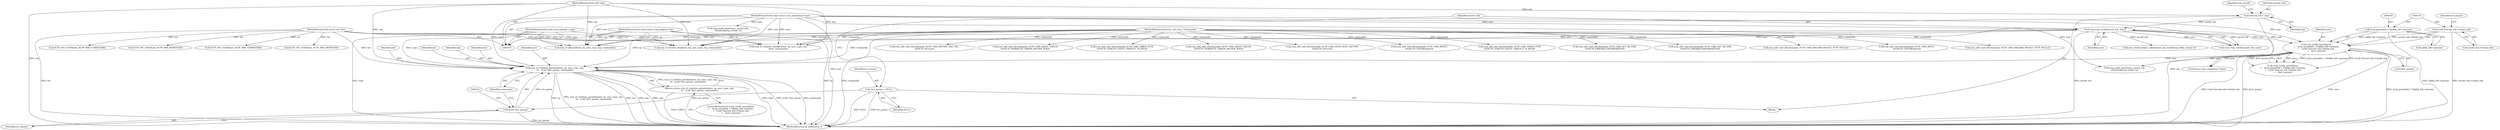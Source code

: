digraph "0_linux_9de7922bc709eee2f609cd01d98aaedc4cf5ea74_2@pointer" {
"1000217" [label="(Call,sctp_sf_violation_paramlen(net, ep, asoc, type, arg,\n \t\t\t   (void *)err_param, commands))"];
"1000108" [label="(MethodParameterIn,struct net *net)"];
"1000109" [label="(MethodParameterIn,const struct sctp_endpoint *ep)"];
"1000202" [label="(Call,sctp_verify_asconf(asoc,\n\t    (sctp_paramhdr_t *)addip_hdr->params,\n\t    (void *)asconf_ack->chunk_end,\n\t    &err_param))"];
"1000135" [label="(Call,sctp_vtag_verify(asconf_ack, asoc))"];
"1000116" [label="(Call,*asconf_ack = arg)"];
"1000112" [label="(MethodParameterIn,void *arg)"];
"1000110" [label="(MethodParameterIn,const struct sctp_association *asoc)"];
"1000204" [label="(Call,(sctp_paramhdr_t *)addip_hdr->params)"];
"1000209" [label="(Call,(void *)asconf_ack->chunk_end)"];
"1000111" [label="(MethodParameterIn,const sctp_subtype_t type)"];
"1000223" [label="(Call,(void *)err_param)"];
"1000127" [label="(Call,*err_param = NULL)"];
"1000113" [label="(MethodParameterIn,sctp_cmd_seq_t *commands)"];
"1000216" [label="(Return,return sctp_sf_violation_paramlen(net, ep, asoc, type, arg,\n \t\t\t   (void *)err_param, commands);)"];
"1000334" [label="(Call,sctp_add_cmd_sf(commands, SCTP_CMD_SEND_NEXT_ASCONF,\n\t\t\t\t\tSCTP_NULL()))"];
"1000226" [label="(Identifier,commands)"];
"1000354" [label="(Call,sctp_add_cmd_sf(commands, SCTP_CMD_REPLY,\n\t\t\t\t\tSCTP_CHUNK(abort)))"];
"1000321" [label="(Call,sctp_add_cmd_sf(commands, SCTP_CMD_TIMER_STOP,\n\t\t\t\tSCTP_TO(SCTP_EVENT_TIMEOUT_T4_RTO)))"];
"1000294" [label="(Call,sctp_add_cmd_sf(commands, SCTP_CMD_SET_SK_ERR,\n\t\t\t\tSCTP_ERROR(ECONNABORTED)))"];
"1000373" [label="(Call,SCTP_INC_STATS(net, SCTP_MIB_ABORTEDS))"];
"1000117" [label="(Identifier,asconf_ack)"];
"1000363" [label="(Call,sctp_add_cmd_sf(commands, SCTP_CMD_SET_SK_ERR,\n\t\t\t\tSCTP_ERROR(ECONNABORTED)))"];
"1000268" [label="(Call,sctp_make_abort(asoc, asconf_ack,\n\t\t\t\t\tsizeof(sctp_errhdr_t)))"];
"1000200" [label="(ControlStructure,if (!sctp_verify_asconf(asoc,\n\t    (sctp_paramhdr_t *)addip_hdr->params,\n\t    (void *)asconf_ack->chunk_end,\n\t    &err_param)))"];
"1000110" [label="(MethodParameterIn,const struct sctp_association *asoc)"];
"1000108" [label="(MethodParameterIn,struct net *net)"];
"1000173" [label="(Call,sctp_chunk_length_valid(asconf_ack, sizeof(sctp_addip_chunk_t)))"];
"1000118" [label="(Identifier,arg)"];
"1000136" [label="(Identifier,asconf_ack)"];
"1000203" [label="(Identifier,asoc)"];
"1000359" [label="(Call,sctp_add_cmd_sf(commands, SCTP_CMD_DISCARD_PACKET, SCTP_NULL()))"];
"1000135" [label="(Call,sctp_vtag_verify(asconf_ack, asoc))"];
"1000129" [label="(Identifier,NULL)"];
"1000223" [label="(Call,(void *)err_param)"];
"1000113" [label="(MethodParameterIn,sctp_cmd_seq_t *commands)"];
"1000206" [label="(Call,addip_hdr->params)"];
"1000216" [label="(Return,return sctp_sf_violation_paramlen(net, ep, asoc, type, arg,\n \t\t\t   (void *)err_param, commands);)"];
"1000164" [label="(Call,sctp_sf_discard_chunk(net, ep, asoc, type, arg, commands))"];
"1000219" [label="(Identifier,ep)"];
"1000111" [label="(MethodParameterIn,const sctp_subtype_t type)"];
"1000383" [label="(MethodReturn,sctp_disposition_t)"];
"1000209" [label="(Call,(void *)asconf_ack->chunk_end)"];
"1000112" [label="(MethodParameterIn,void *arg)"];
"1000222" [label="(Identifier,arg)"];
"1000280" [label="(Call,sctp_add_cmd_sf(commands, SCTP_CMD_REPLY,\n\t\t\t\t\tSCTP_CHUNK(abort)))"];
"1000290" [label="(Call,sctp_add_cmd_sf(commands, SCTP_CMD_DISCARD_PACKET, SCTP_NULL()))"];
"1000221" [label="(Identifier,type)"];
"1000202" [label="(Call,sctp_verify_asconf(asoc,\n\t    (sctp_paramhdr_t *)addip_hdr->params,\n\t    (void *)asconf_ack->chunk_end,\n\t    &err_param))"];
"1000134" [label="(Call,!sctp_vtag_verify(asconf_ack, asoc))"];
"1000211" [label="(Call,asconf_ack->chunk_end)"];
"1000220" [label="(Identifier,asoc)"];
"1000376" [label="(Call,SCTP_DEC_STATS(net, SCTP_MIB_CURRESTAB))"];
"1000342" [label="(Call,sctp_make_abort(asoc, asconf_ack,\n\t\t\t\t\tsizeof(sctp_errhdr_t)))"];
"1000128" [label="(Identifier,err_param)"];
"1000225" [label="(Identifier,err_param)"];
"1000178" [label="(Call,sctp_sf_violation_chunklen(net, ep, asoc, type, arg,\n\t\t\t\t\t\t  commands))"];
"1000304" [label="(Call,SCTP_INC_STATS(net, SCTP_MIB_ABORTEDS))"];
"1000201" [label="(Call,!sctp_verify_asconf(asoc,\n\t    (sctp_paramhdr_t *)addip_hdr->params,\n\t    (void *)asconf_ack->chunk_end,\n\t    &err_param))"];
"1000329" [label="(Call,(struct sctp_association *)asoc)"];
"1000116" [label="(Call,*asconf_ack = arg)"];
"1000214" [label="(Call,&err_param)"];
"1000139" [label="(Call,sctp_add_cmd_sf(commands, SCTP_CMD_REPORT_BAD_TAG,\n\t\t\t\tSCTP_NULL()))"];
"1000368" [label="(Call,sctp_add_cmd_sf(commands, SCTP_CMD_ASSOC_FAILED,\n\t\t\t\tSCTP_PERR(SCTP_ERROR_ASCONF_ACK)))"];
"1000137" [label="(Identifier,asoc)"];
"1000204" [label="(Call,(sctp_paramhdr_t *)addip_hdr->params)"];
"1000127" [label="(Call,*err_param = NULL)"];
"1000307" [label="(Call,SCTP_DEC_STATS(net, SCTP_MIB_CURRESTAB))"];
"1000217" [label="(Call,sctp_sf_violation_paramlen(net, ep, asoc, type, arg,\n \t\t\t   (void *)err_param, commands))"];
"1000285" [label="(Call,sctp_add_cmd_sf(commands, SCTP_CMD_TIMER_STOP,\n\t\t\t\tSCTP_TO(SCTP_EVENT_TIMEOUT_T4_RTO)))"];
"1000114" [label="(Block,)"];
"1000121" [label="(Identifier,last_asconf)"];
"1000218" [label="(Identifier,net)"];
"1000299" [label="(Call,sctp_add_cmd_sf(commands, SCTP_CMD_ASSOC_FAILED,\n\t\t\t\tSCTP_PERR(SCTP_ERROR_ASCONF_ACK)))"];
"1000109" [label="(MethodParameterIn,const struct sctp_endpoint *ep)"];
"1000215" [label="(Identifier,err_param)"];
"1000144" [label="(Call,sctp_sf_pdiscard(net, ep, asoc, type, arg, commands))"];
"1000217" -> "1000216"  [label="AST: "];
"1000217" -> "1000226"  [label="CFG: "];
"1000218" -> "1000217"  [label="AST: "];
"1000219" -> "1000217"  [label="AST: "];
"1000220" -> "1000217"  [label="AST: "];
"1000221" -> "1000217"  [label="AST: "];
"1000222" -> "1000217"  [label="AST: "];
"1000223" -> "1000217"  [label="AST: "];
"1000226" -> "1000217"  [label="AST: "];
"1000216" -> "1000217"  [label="CFG: "];
"1000217" -> "1000383"  [label="DDG: type"];
"1000217" -> "1000383"  [label="DDG: (void *)err_param"];
"1000217" -> "1000383"  [label="DDG: commands"];
"1000217" -> "1000383"  [label="DDG: ep"];
"1000217" -> "1000383"  [label="DDG: sctp_sf_violation_paramlen(net, ep, asoc, type, arg,\n \t\t\t   (void *)err_param, commands)"];
"1000217" -> "1000383"  [label="DDG: net"];
"1000217" -> "1000383"  [label="DDG: arg"];
"1000217" -> "1000383"  [label="DDG: asoc"];
"1000217" -> "1000216"  [label="DDG: sctp_sf_violation_paramlen(net, ep, asoc, type, arg,\n \t\t\t   (void *)err_param, commands)"];
"1000108" -> "1000217"  [label="DDG: net"];
"1000109" -> "1000217"  [label="DDG: ep"];
"1000202" -> "1000217"  [label="DDG: asoc"];
"1000110" -> "1000217"  [label="DDG: asoc"];
"1000111" -> "1000217"  [label="DDG: type"];
"1000112" -> "1000217"  [label="DDG: arg"];
"1000223" -> "1000217"  [label="DDG: err_param"];
"1000113" -> "1000217"  [label="DDG: commands"];
"1000108" -> "1000107"  [label="AST: "];
"1000108" -> "1000383"  [label="DDG: net"];
"1000108" -> "1000144"  [label="DDG: net"];
"1000108" -> "1000164"  [label="DDG: net"];
"1000108" -> "1000178"  [label="DDG: net"];
"1000108" -> "1000304"  [label="DDG: net"];
"1000108" -> "1000307"  [label="DDG: net"];
"1000108" -> "1000373"  [label="DDG: net"];
"1000108" -> "1000376"  [label="DDG: net"];
"1000109" -> "1000107"  [label="AST: "];
"1000109" -> "1000383"  [label="DDG: ep"];
"1000109" -> "1000144"  [label="DDG: ep"];
"1000109" -> "1000164"  [label="DDG: ep"];
"1000109" -> "1000178"  [label="DDG: ep"];
"1000202" -> "1000201"  [label="AST: "];
"1000202" -> "1000214"  [label="CFG: "];
"1000203" -> "1000202"  [label="AST: "];
"1000204" -> "1000202"  [label="AST: "];
"1000209" -> "1000202"  [label="AST: "];
"1000214" -> "1000202"  [label="AST: "];
"1000201" -> "1000202"  [label="CFG: "];
"1000202" -> "1000383"  [label="DDG: (void *)asconf_ack->chunk_end"];
"1000202" -> "1000383"  [label="DDG: &err_param"];
"1000202" -> "1000383"  [label="DDG: asoc"];
"1000202" -> "1000383"  [label="DDG: (sctp_paramhdr_t *)addip_hdr->params"];
"1000202" -> "1000201"  [label="DDG: asoc"];
"1000202" -> "1000201"  [label="DDG: (sctp_paramhdr_t *)addip_hdr->params"];
"1000202" -> "1000201"  [label="DDG: (void *)asconf_ack->chunk_end"];
"1000202" -> "1000201"  [label="DDG: &err_param"];
"1000135" -> "1000202"  [label="DDG: asoc"];
"1000110" -> "1000202"  [label="DDG: asoc"];
"1000204" -> "1000202"  [label="DDG: addip_hdr->params"];
"1000209" -> "1000202"  [label="DDG: asconf_ack->chunk_end"];
"1000202" -> "1000268"  [label="DDG: asoc"];
"1000202" -> "1000329"  [label="DDG: asoc"];
"1000135" -> "1000134"  [label="AST: "];
"1000135" -> "1000137"  [label="CFG: "];
"1000136" -> "1000135"  [label="AST: "];
"1000137" -> "1000135"  [label="AST: "];
"1000134" -> "1000135"  [label="CFG: "];
"1000135" -> "1000383"  [label="DDG: asconf_ack"];
"1000135" -> "1000134"  [label="DDG: asconf_ack"];
"1000135" -> "1000134"  [label="DDG: asoc"];
"1000116" -> "1000135"  [label="DDG: asconf_ack"];
"1000110" -> "1000135"  [label="DDG: asoc"];
"1000135" -> "1000144"  [label="DDG: asoc"];
"1000135" -> "1000164"  [label="DDG: asoc"];
"1000135" -> "1000173"  [label="DDG: asconf_ack"];
"1000135" -> "1000178"  [label="DDG: asoc"];
"1000116" -> "1000114"  [label="AST: "];
"1000116" -> "1000118"  [label="CFG: "];
"1000117" -> "1000116"  [label="AST: "];
"1000118" -> "1000116"  [label="AST: "];
"1000121" -> "1000116"  [label="CFG: "];
"1000116" -> "1000383"  [label="DDG: arg"];
"1000112" -> "1000116"  [label="DDG: arg"];
"1000112" -> "1000107"  [label="AST: "];
"1000112" -> "1000383"  [label="DDG: arg"];
"1000112" -> "1000144"  [label="DDG: arg"];
"1000112" -> "1000164"  [label="DDG: arg"];
"1000112" -> "1000178"  [label="DDG: arg"];
"1000110" -> "1000107"  [label="AST: "];
"1000110" -> "1000383"  [label="DDG: asoc"];
"1000110" -> "1000144"  [label="DDG: asoc"];
"1000110" -> "1000164"  [label="DDG: asoc"];
"1000110" -> "1000178"  [label="DDG: asoc"];
"1000110" -> "1000268"  [label="DDG: asoc"];
"1000110" -> "1000329"  [label="DDG: asoc"];
"1000110" -> "1000342"  [label="DDG: asoc"];
"1000204" -> "1000206"  [label="CFG: "];
"1000205" -> "1000204"  [label="AST: "];
"1000206" -> "1000204"  [label="AST: "];
"1000210" -> "1000204"  [label="CFG: "];
"1000204" -> "1000383"  [label="DDG: addip_hdr->params"];
"1000209" -> "1000211"  [label="CFG: "];
"1000210" -> "1000209"  [label="AST: "];
"1000211" -> "1000209"  [label="AST: "];
"1000215" -> "1000209"  [label="CFG: "];
"1000209" -> "1000383"  [label="DDG: asconf_ack->chunk_end"];
"1000111" -> "1000107"  [label="AST: "];
"1000111" -> "1000383"  [label="DDG: type"];
"1000111" -> "1000144"  [label="DDG: type"];
"1000111" -> "1000164"  [label="DDG: type"];
"1000111" -> "1000178"  [label="DDG: type"];
"1000223" -> "1000225"  [label="CFG: "];
"1000224" -> "1000223"  [label="AST: "];
"1000225" -> "1000223"  [label="AST: "];
"1000226" -> "1000223"  [label="CFG: "];
"1000223" -> "1000383"  [label="DDG: err_param"];
"1000127" -> "1000223"  [label="DDG: err_param"];
"1000127" -> "1000114"  [label="AST: "];
"1000127" -> "1000129"  [label="CFG: "];
"1000128" -> "1000127"  [label="AST: "];
"1000129" -> "1000127"  [label="AST: "];
"1000136" -> "1000127"  [label="CFG: "];
"1000127" -> "1000383"  [label="DDG: NULL"];
"1000127" -> "1000383"  [label="DDG: err_param"];
"1000113" -> "1000107"  [label="AST: "];
"1000113" -> "1000383"  [label="DDG: commands"];
"1000113" -> "1000139"  [label="DDG: commands"];
"1000113" -> "1000144"  [label="DDG: commands"];
"1000113" -> "1000164"  [label="DDG: commands"];
"1000113" -> "1000178"  [label="DDG: commands"];
"1000113" -> "1000280"  [label="DDG: commands"];
"1000113" -> "1000285"  [label="DDG: commands"];
"1000113" -> "1000290"  [label="DDG: commands"];
"1000113" -> "1000294"  [label="DDG: commands"];
"1000113" -> "1000299"  [label="DDG: commands"];
"1000113" -> "1000321"  [label="DDG: commands"];
"1000113" -> "1000334"  [label="DDG: commands"];
"1000113" -> "1000354"  [label="DDG: commands"];
"1000113" -> "1000359"  [label="DDG: commands"];
"1000113" -> "1000363"  [label="DDG: commands"];
"1000113" -> "1000368"  [label="DDG: commands"];
"1000216" -> "1000200"  [label="AST: "];
"1000383" -> "1000216"  [label="CFG: "];
"1000216" -> "1000383"  [label="DDG: <RET>"];
}
